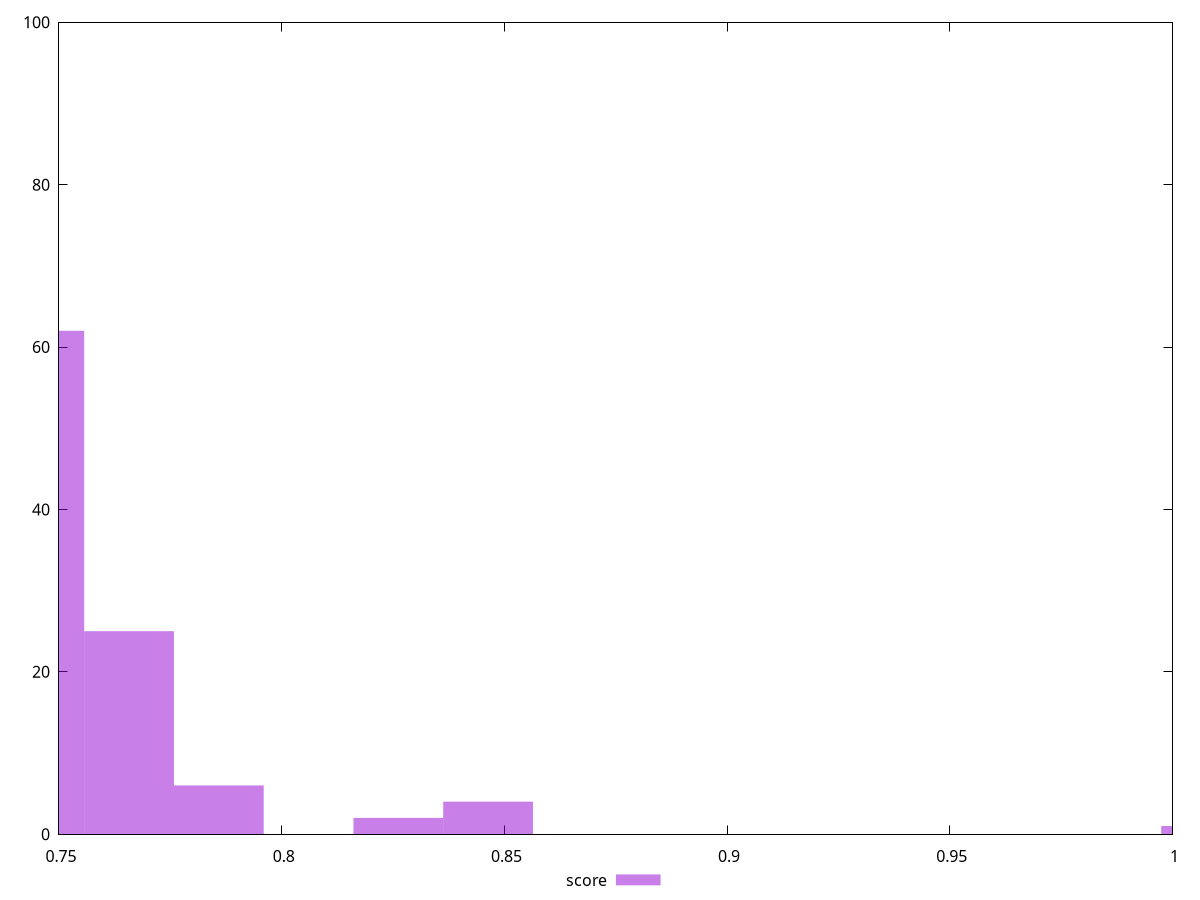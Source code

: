 reset

$score <<EOF
1.0075439221456373 1
0.7455825023877716 62
0.8261860161594226 2
0.7657333808306843 25
0.8463368946023353 4
0.7858842592735971 6
EOF

set key outside below
set boxwidth 0.020150878442912745
set xrange [0.75:1]
set yrange [0:100]
set trange [0:100]
set style fill transparent solid 0.5 noborder
set terminal svg size 640, 490 enhanced background rgb 'white'
set output "report_00009_2021-02-08T22-37-41.559Z/uses-rel-preconnect/samples/pages+cached/score/histogram.svg"

plot $score title "score" with boxes

reset
